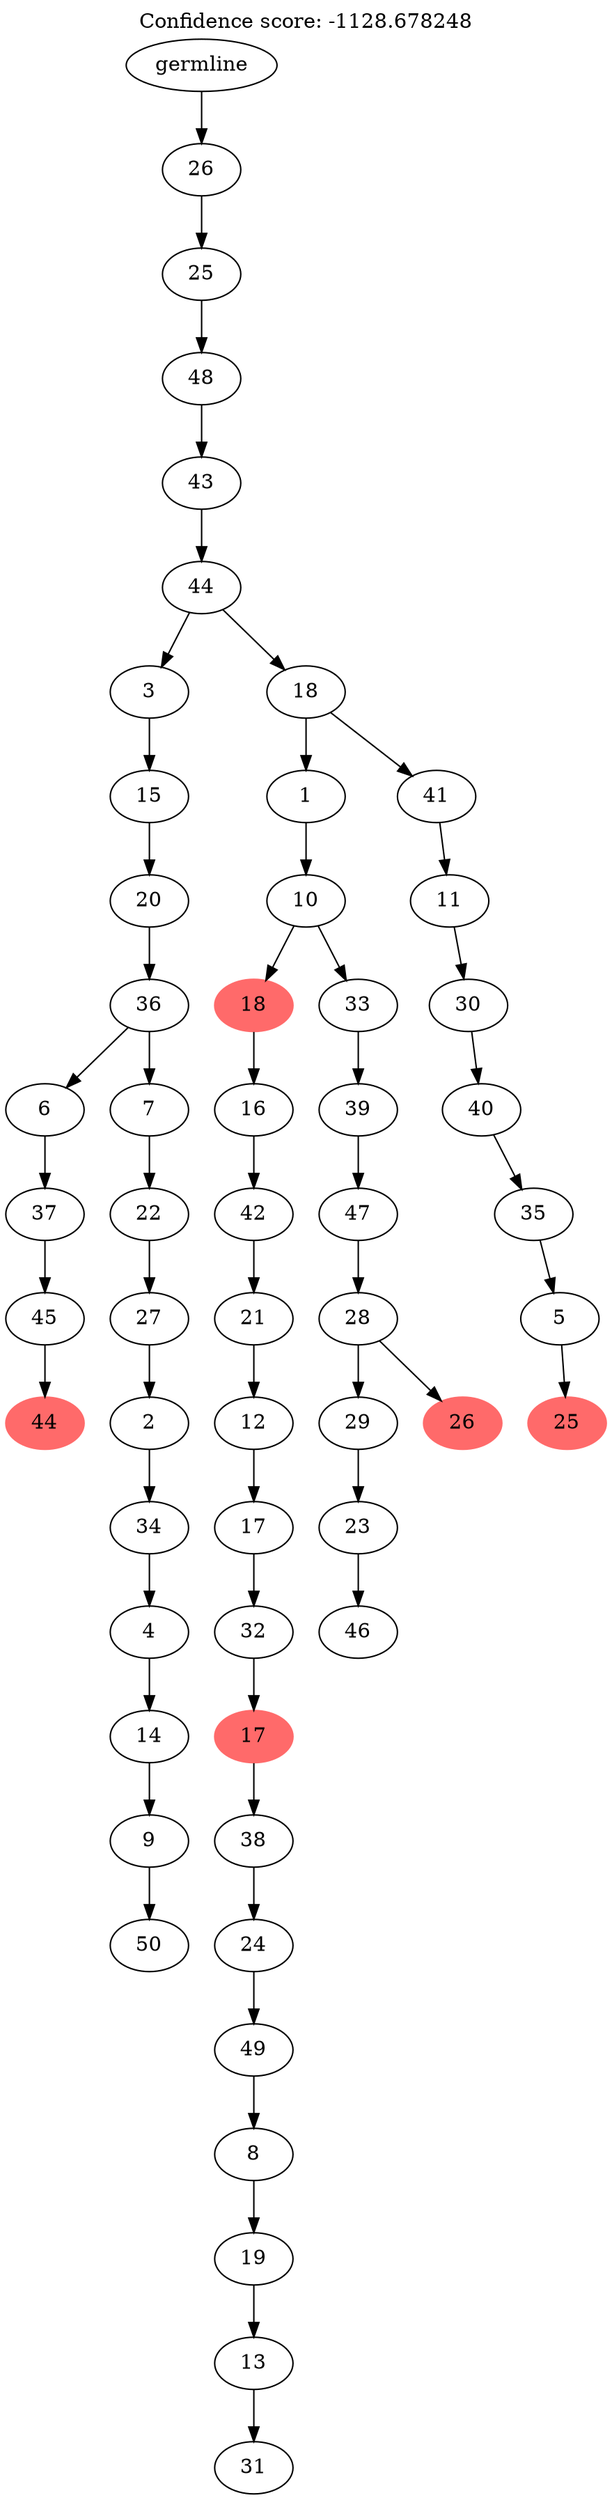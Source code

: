 digraph g {
	"54" -> "55";
	"55" [color=indianred1, style=filled, label="44"];
	"53" -> "54";
	"54" [label="45"];
	"52" -> "53";
	"53" [label="37"];
	"50" -> "51";
	"51" [label="50"];
	"49" -> "50";
	"50" [label="9"];
	"48" -> "49";
	"49" [label="14"];
	"47" -> "48";
	"48" [label="4"];
	"46" -> "47";
	"47" [label="34"];
	"45" -> "46";
	"46" [label="2"];
	"44" -> "45";
	"45" [label="27"];
	"43" -> "44";
	"44" [label="22"];
	"42" -> "43";
	"43" [label="7"];
	"42" -> "52";
	"52" [label="6"];
	"41" -> "42";
	"42" [label="36"];
	"40" -> "41";
	"41" [label="20"];
	"39" -> "40";
	"40" [label="15"];
	"37" -> "38";
	"38" [label="31"];
	"36" -> "37";
	"37" [label="13"];
	"35" -> "36";
	"36" [label="19"];
	"34" -> "35";
	"35" [label="8"];
	"33" -> "34";
	"34" [label="49"];
	"32" -> "33";
	"33" [label="24"];
	"31" -> "32";
	"32" [label="38"];
	"30" -> "31";
	"31" [color=indianred1, style=filled, label="17"];
	"29" -> "30";
	"30" [label="32"];
	"28" -> "29";
	"29" [label="17"];
	"27" -> "28";
	"28" [label="12"];
	"26" -> "27";
	"27" [label="21"];
	"25" -> "26";
	"26" [label="42"];
	"24" -> "25";
	"25" [label="16"];
	"21" -> "22";
	"22" [label="46"];
	"20" -> "21";
	"21" [label="23"];
	"19" -> "20";
	"20" [label="29"];
	"19" -> "23";
	"23" [color=indianred1, style=filled, label="26"];
	"18" -> "19";
	"19" [label="28"];
	"17" -> "18";
	"18" [label="47"];
	"16" -> "17";
	"17" [label="39"];
	"15" -> "16";
	"16" [label="33"];
	"15" -> "24";
	"24" [color=indianred1, style=filled, label="18"];
	"14" -> "15";
	"15" [label="10"];
	"12" -> "13";
	"13" [color=indianred1, style=filled, label="25"];
	"11" -> "12";
	"12" [label="5"];
	"10" -> "11";
	"11" [label="35"];
	"9" -> "10";
	"10" [label="40"];
	"8" -> "9";
	"9" [label="30"];
	"7" -> "8";
	"8" [label="11"];
	"6" -> "7";
	"7" [label="41"];
	"6" -> "14";
	"14" [label="1"];
	"5" -> "6";
	"6" [label="18"];
	"5" -> "39";
	"39" [label="3"];
	"4" -> "5";
	"5" [label="44"];
	"3" -> "4";
	"4" [label="43"];
	"2" -> "3";
	"3" [label="48"];
	"1" -> "2";
	"2" [label="25"];
	"0" -> "1";
	"1" [label="26"];
	"0" [label="germline"];
	labelloc="t";
	label="Confidence score: -1128.678248";
}
